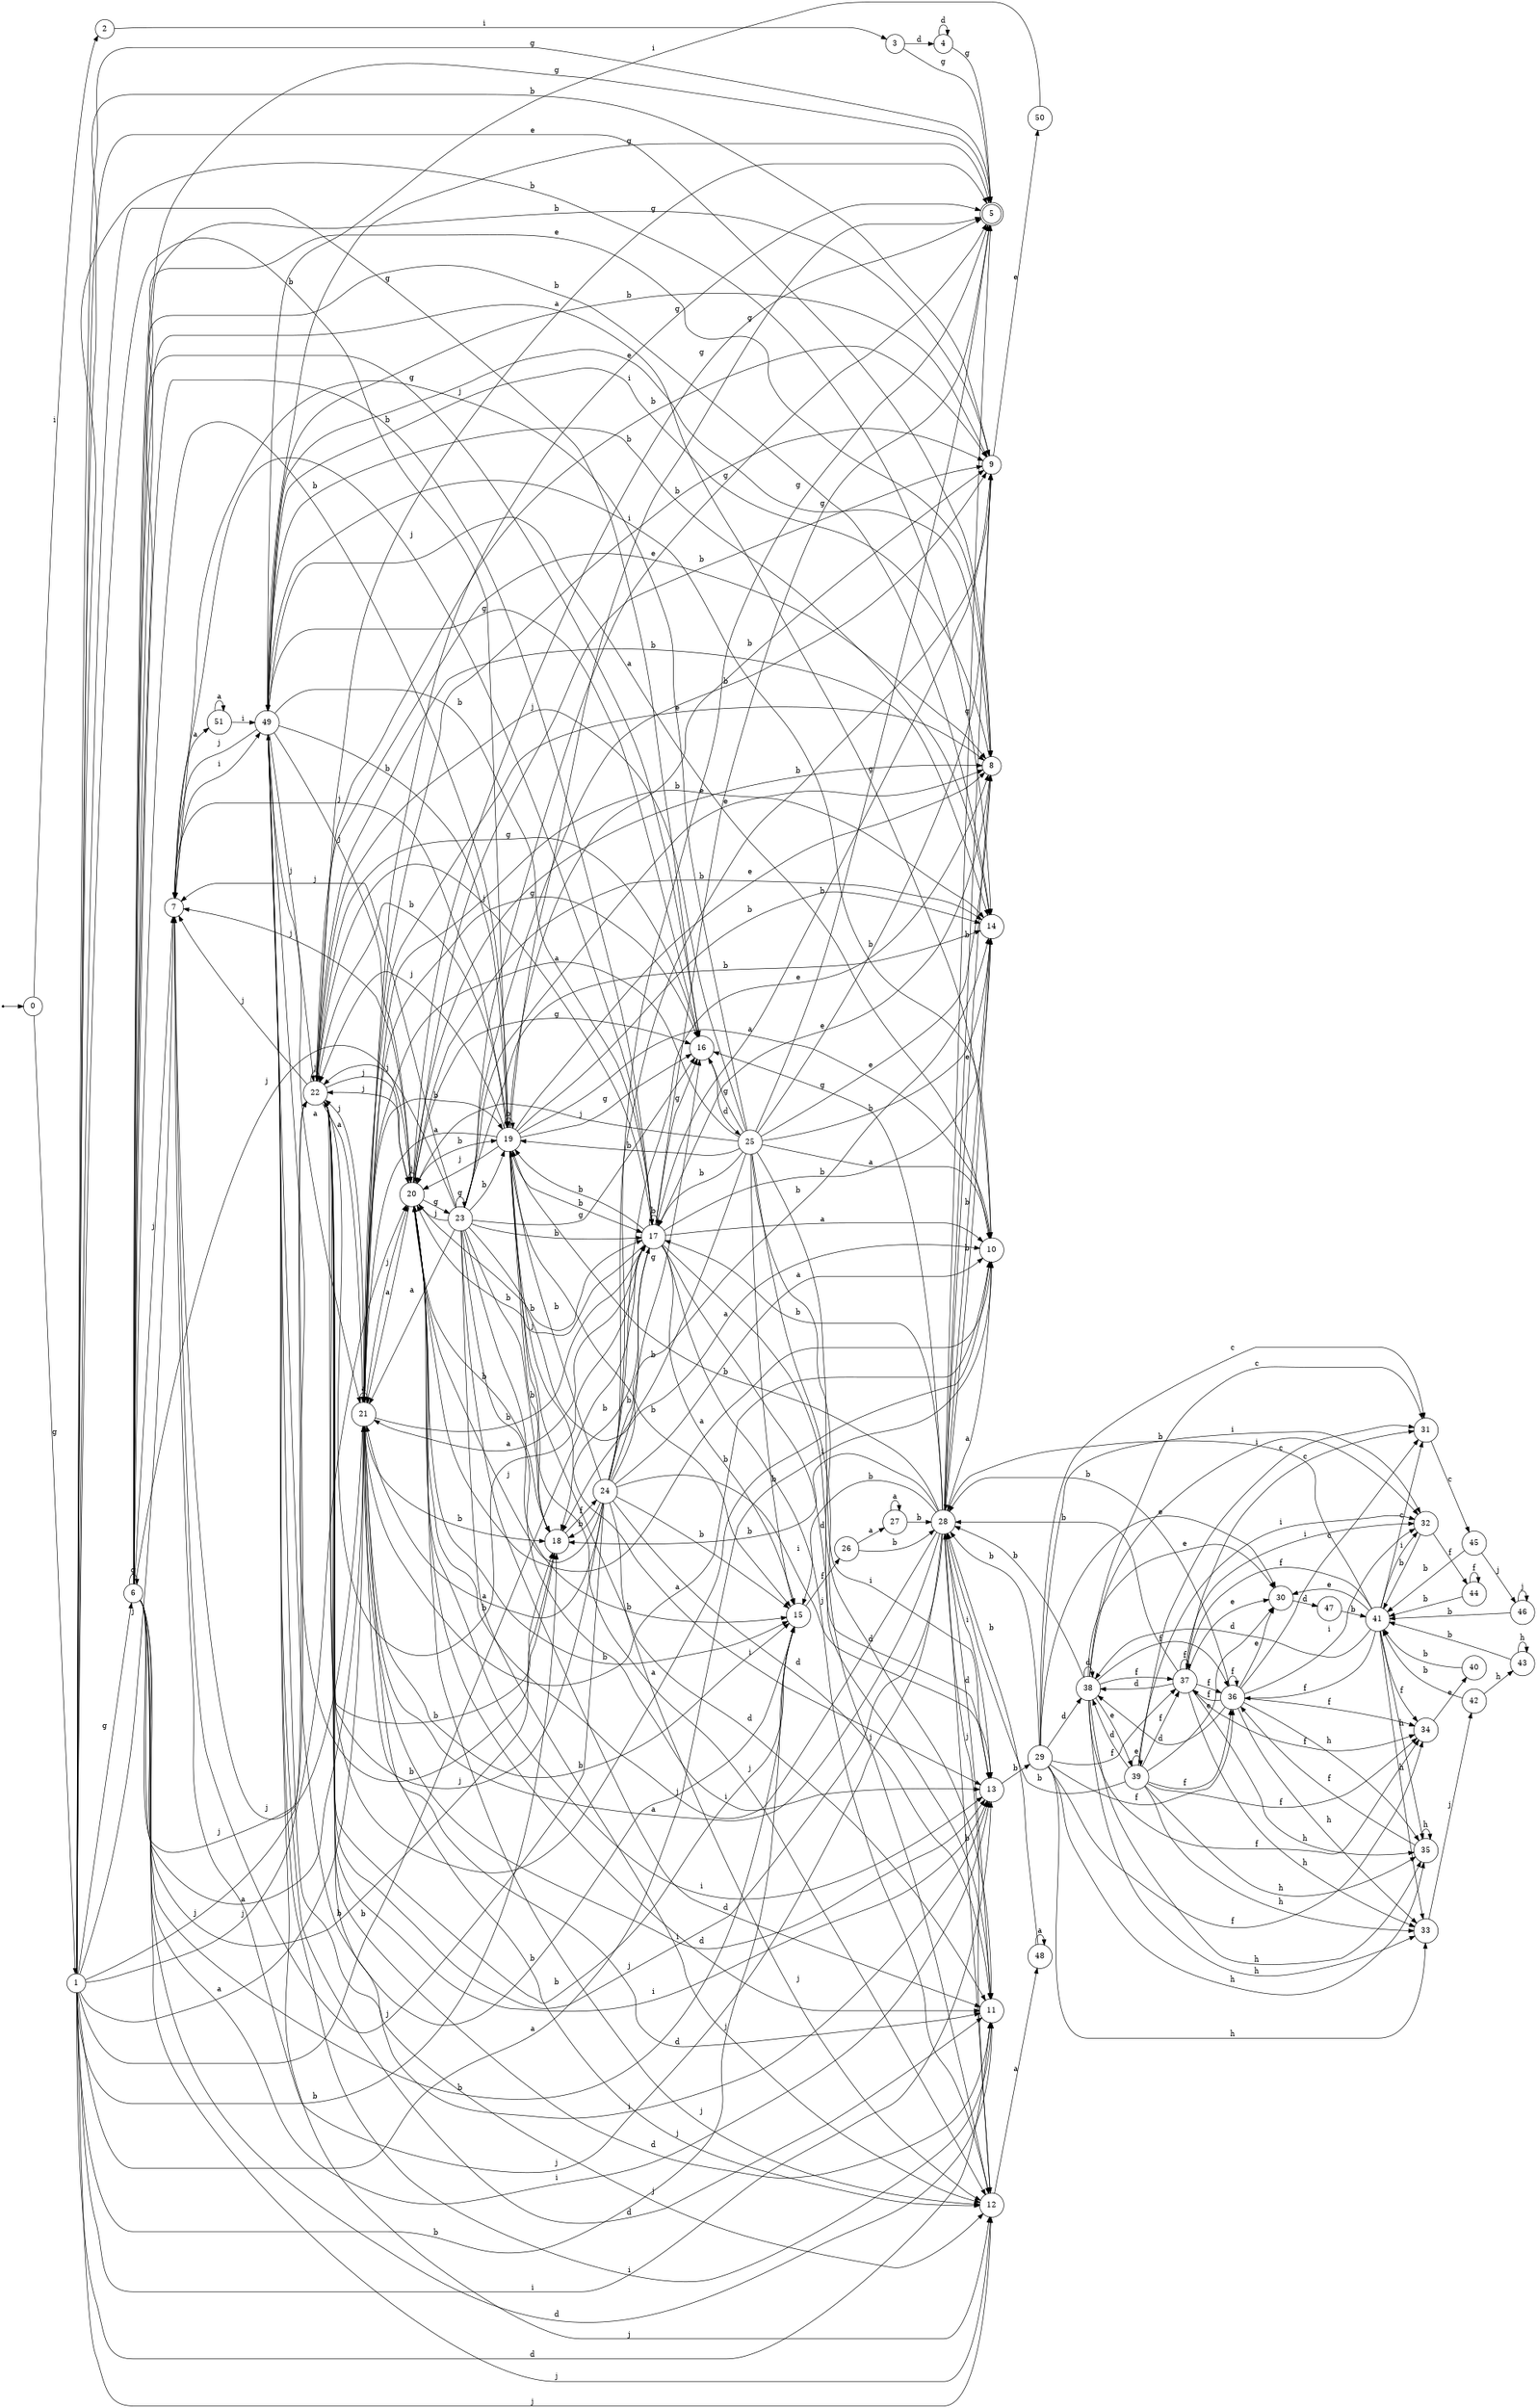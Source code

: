 digraph finite_state_machine {
rankdir=LR;
size="20,20";
node [shape = point]; "dummy0"
node [shape = circle]; "0";
"dummy0" -> "0";
node [shape = circle]; "1";
node [shape = circle]; "2";
node [shape = circle]; "3";
node [shape = circle]; "4";
node [shape = doublecircle]; "5";node [shape = circle]; "6";
node [shape = circle]; "7";
node [shape = circle]; "8";
node [shape = circle]; "9";
node [shape = circle]; "10";
node [shape = circle]; "11";
node [shape = circle]; "12";
node [shape = circle]; "13";
node [shape = circle]; "14";
node [shape = circle]; "15";
node [shape = circle]; "16";
node [shape = circle]; "17";
node [shape = circle]; "18";
node [shape = circle]; "19";
node [shape = circle]; "20";
node [shape = circle]; "21";
node [shape = circle]; "22";
node [shape = circle]; "23";
node [shape = circle]; "24";
node [shape = circle]; "25";
node [shape = circle]; "26";
node [shape = circle]; "27";
node [shape = circle]; "28";
node [shape = circle]; "29";
node [shape = circle]; "30";
node [shape = circle]; "31";
node [shape = circle]; "32";
node [shape = circle]; "33";
node [shape = circle]; "34";
node [shape = circle]; "35";
node [shape = circle]; "36";
node [shape = circle]; "37";
node [shape = circle]; "38";
node [shape = circle]; "39";
node [shape = circle]; "40";
node [shape = circle]; "41";
node [shape = circle]; "42";
node [shape = circle]; "43";
node [shape = circle]; "44";
node [shape = circle]; "45";
node [shape = circle]; "46";
node [shape = circle]; "47";
node [shape = circle]; "48";
node [shape = circle]; "49";
node [shape = circle]; "50";
node [shape = circle]; "51";
"0" -> "1" [label = "g"];
 "0" -> "2" [label = "i"];
 "2" -> "3" [label = "i"];
 "3" -> "4" [label = "d"];
 "3" -> "5" [label = "g"];
 "4" -> "4" [label = "d"];
 "4" -> "5" [label = "g"];
 "1" -> "16" [label = "g"];
 "1" -> "5" [label = "g"];
 "1" -> "6" [label = "g"];
 "1" -> "12" [label = "j"];
 "1" -> "20" [label = "j"];
 "1" -> "22" [label = "j"];
 "1" -> "7" [label = "j"];
 "1" -> "8" [label = "e"];
 "1" -> "17" [label = "b"];
 "1" -> "18" [label = "b"];
 "1" -> "19" [label = "b"];
 "1" -> "9" [label = "b"];
 "1" -> "14" [label = "b"];
 "1" -> "15" [label = "b"];
 "1" -> "10" [label = "a"];
 "1" -> "21" [label = "a"];
 "1" -> "11" [label = "d"];
 "1" -> "13" [label = "i"];
 "22" -> "12" [label = "j"];
 "22" -> "20" [label = "j"];
 "22" -> "22" [label = "j"];
 "22" -> "7" [label = "j"];
 "22" -> "8" [label = "e"];
 "22" -> "17" [label = "b"];
 "22" -> "18" [label = "b"];
 "22" -> "19" [label = "b"];
 "22" -> "9" [label = "b"];
 "22" -> "14" [label = "b"];
 "22" -> "15" [label = "b"];
 "22" -> "10" [label = "a"];
 "22" -> "21" [label = "a"];
 "22" -> "11" [label = "d"];
 "22" -> "13" [label = "i"];
 "22" -> "16" [label = "g"];
 "22" -> "5" [label = "g"];
 "21" -> "10" [label = "a"];
 "21" -> "21" [label = "a"];
 "21" -> "12" [label = "j"];
 "21" -> "20" [label = "j"];
 "21" -> "22" [label = "j"];
 "21" -> "7" [label = "j"];
 "21" -> "8" [label = "e"];
 "21" -> "17" [label = "b"];
 "21" -> "18" [label = "b"];
 "21" -> "19" [label = "b"];
 "21" -> "9" [label = "b"];
 "21" -> "14" [label = "b"];
 "21" -> "15" [label = "b"];
 "21" -> "11" [label = "d"];
 "21" -> "13" [label = "i"];
 "21" -> "16" [label = "g"];
 "21" -> "5" [label = "g"];
 "20" -> "20" [label = "j"];
 "20" -> "12" [label = "j"];
 "20" -> "22" [label = "j"];
 "20" -> "7" [label = "j"];
 "20" -> "16" [label = "g"];
 "20" -> "5" [label = "g"];
 "20" -> "23" [label = "g"];
 "20" -> "8" [label = "e"];
 "20" -> "17" [label = "b"];
 "20" -> "18" [label = "b"];
 "20" -> "19" [label = "b"];
 "20" -> "9" [label = "b"];
 "20" -> "14" [label = "b"];
 "20" -> "15" [label = "b"];
 "20" -> "10" [label = "a"];
 "20" -> "21" [label = "a"];
 "20" -> "11" [label = "d"];
 "20" -> "13" [label = "i"];
 "23" -> "16" [label = "g"];
 "23" -> "5" [label = "g"];
 "23" -> "23" [label = "g"];
 "23" -> "20" [label = "j"];
 "23" -> "12" [label = "j"];
 "23" -> "22" [label = "j"];
 "23" -> "7" [label = "j"];
 "23" -> "8" [label = "e"];
 "23" -> "17" [label = "b"];
 "23" -> "18" [label = "b"];
 "23" -> "19" [label = "b"];
 "23" -> "9" [label = "b"];
 "23" -> "14" [label = "b"];
 "23" -> "15" [label = "b"];
 "23" -> "10" [label = "a"];
 "23" -> "21" [label = "a"];
 "23" -> "11" [label = "d"];
 "23" -> "13" [label = "i"];
 "19" -> "17" [label = "b"];
 "19" -> "18" [label = "b"];
 "19" -> "19" [label = "b"];
 "19" -> "9" [label = "b"];
 "19" -> "14" [label = "b"];
 "19" -> "15" [label = "b"];
 "19" -> "12" [label = "j"];
 "19" -> "20" [label = "j"];
 "19" -> "22" [label = "j"];
 "19" -> "7" [label = "j"];
 "19" -> "8" [label = "e"];
 "19" -> "10" [label = "a"];
 "19" -> "21" [label = "a"];
 "19" -> "11" [label = "d"];
 "19" -> "13" [label = "i"];
 "19" -> "16" [label = "g"];
 "19" -> "5" [label = "g"];
 "18" -> "24" [label = "f"];
 "24" -> "17" [label = "b"];
 "24" -> "18" [label = "b"];
 "24" -> "19" [label = "b"];
 "24" -> "9" [label = "b"];
 "24" -> "14" [label = "b"];
 "24" -> "15" [label = "b"];
 "24" -> "12" [label = "j"];
 "24" -> "20" [label = "j"];
 "24" -> "22" [label = "j"];
 "24" -> "7" [label = "j"];
 "24" -> "8" [label = "e"];
 "24" -> "10" [label = "a"];
 "24" -> "21" [label = "a"];
 "24" -> "11" [label = "d"];
 "24" -> "13" [label = "i"];
 "24" -> "16" [label = "g"];
 "24" -> "5" [label = "g"];
 "17" -> "17" [label = "b"];
 "17" -> "18" [label = "b"];
 "17" -> "19" [label = "b"];
 "17" -> "9" [label = "b"];
 "17" -> "14" [label = "b"];
 "17" -> "15" [label = "b"];
 "17" -> "12" [label = "j"];
 "17" -> "20" [label = "j"];
 "17" -> "22" [label = "j"];
 "17" -> "7" [label = "j"];
 "17" -> "8" [label = "e"];
 "17" -> "10" [label = "a"];
 "17" -> "21" [label = "a"];
 "17" -> "11" [label = "d"];
 "17" -> "13" [label = "i"];
 "17" -> "16" [label = "g"];
 "17" -> "5" [label = "g"];
 "16" -> "25" [label = "d"];
 "25" -> "16" [label = "g"];
 "25" -> "5" [label = "g"];
 "25" -> "12" [label = "j"];
 "25" -> "20" [label = "j"];
 "25" -> "22" [label = "j"];
 "25" -> "7" [label = "j"];
 "25" -> "8" [label = "e"];
 "25" -> "17" [label = "b"];
 "25" -> "18" [label = "b"];
 "25" -> "19" [label = "b"];
 "25" -> "9" [label = "b"];
 "25" -> "14" [label = "b"];
 "25" -> "15" [label = "b"];
 "25" -> "10" [label = "a"];
 "25" -> "21" [label = "a"];
 "25" -> "11" [label = "d"];
 "25" -> "13" [label = "i"];
 "15" -> "26" [label = "f"];
 "26" -> "27" [label = "a"];
 "26" -> "28" [label = "b"];
 "28" -> "12" [label = "j"];
 "28" -> "20" [label = "j"];
 "28" -> "22" [label = "j"];
 "28" -> "7" [label = "j"];
 "28" -> "13" [label = "i"];
 "28" -> "17" [label = "b"];
 "28" -> "18" [label = "b"];
 "28" -> "19" [label = "b"];
 "28" -> "9" [label = "b"];
 "28" -> "14" [label = "b"];
 "28" -> "15" [label = "b"];
 "28" -> "8" [label = "e"];
 "28" -> "10" [label = "a"];
 "28" -> "21" [label = "a"];
 "28" -> "11" [label = "d"];
 "28" -> "16" [label = "g"];
 "28" -> "5" [label = "g"];
 "27" -> "27" [label = "a"];
 "27" -> "28" [label = "b"];
 "14" -> "28" [label = "b"];
 "13" -> "29" [label = "b"];
 "29" -> "30" [label = "e"];
 "29" -> "31" [label = "c"];
 "29" -> "32" [label = "i"];
 "29" -> "33" [label = "h"];
 "29" -> "35" [label = "h"];
 "29" -> "34" [label = "f"];
 "29" -> "36" [label = "f"];
 "29" -> "37" [label = "f"];
 "29" -> "38" [label = "d"];
 "29" -> "28" [label = "b"];
 "38" -> "38" [label = "d"];
 "38" -> "30" [label = "e"];
 "38" -> "39" [label = "e"];
 "38" -> "31" [label = "c"];
 "38" -> "32" [label = "i"];
 "38" -> "33" [label = "h"];
 "38" -> "35" [label = "h"];
 "38" -> "34" [label = "f"];
 "38" -> "36" [label = "f"];
 "38" -> "37" [label = "f"];
 "38" -> "28" [label = "b"];
 "39" -> "30" [label = "e"];
 "39" -> "39" [label = "e"];
 "39" -> "38" [label = "d"];
 "39" -> "31" [label = "c"];
 "39" -> "32" [label = "i"];
 "39" -> "33" [label = "h"];
 "39" -> "35" [label = "h"];
 "39" -> "34" [label = "f"];
 "39" -> "36" [label = "f"];
 "39" -> "37" [label = "f"];
 "39" -> "28" [label = "b"];
 "37" -> "34" [label = "f"];
 "37" -> "36" [label = "f"];
 "37" -> "37" [label = "f"];
 "37" -> "30" [label = "e"];
 "37" -> "31" [label = "c"];
 "37" -> "32" [label = "i"];
 "37" -> "33" [label = "h"];
 "37" -> "35" [label = "h"];
 "37" -> "38" [label = "d"];
 "37" -> "28" [label = "b"];
 "36" -> "34" [label = "f"];
 "36" -> "36" [label = "f"];
 "36" -> "37" [label = "f"];
 "36" -> "33" [label = "h"];
 "36" -> "35" [label = "h"];
 "36" -> "30" [label = "e"];
 "36" -> "31" [label = "c"];
 "36" -> "32" [label = "i"];
 "36" -> "38" [label = "d"];
 "36" -> "28" [label = "b"];
 "35" -> "35" [label = "h"];
 "35" -> "36" [label = "f"];
 "34" -> "40" [label = "e"];
 "40" -> "41" [label = "b"];
 "41" -> "30" [label = "e"];
 "41" -> "31" [label = "c"];
 "41" -> "32" [label = "i"];
 "41" -> "33" [label = "h"];
 "41" -> "35" [label = "h"];
 "41" -> "34" [label = "f"];
 "41" -> "36" [label = "f"];
 "41" -> "37" [label = "f"];
 "41" -> "38" [label = "d"];
 "41" -> "28" [label = "b"];
 "33" -> "42" [label = "j"];
 "42" -> "43" [label = "h"];
 "42" -> "41" [label = "b"];
 "43" -> "43" [label = "h"];
 "43" -> "41" [label = "b"];
 "32" -> "44" [label = "f"];
 "32" -> "41" [label = "b"];
 "44" -> "44" [label = "f"];
 "44" -> "41" [label = "b"];
 "31" -> "45" [label = "c"];
 "45" -> "46" [label = "j"];
 "45" -> "41" [label = "b"];
 "46" -> "46" [label = "j"];
 "46" -> "41" [label = "b"];
 "30" -> "47" [label = "d"];
 "47" -> "41" [label = "b"];
 "12" -> "48" [label = "a"];
 "12" -> "28" [label = "b"];
 "48" -> "48" [label = "a"];
 "48" -> "28" [label = "b"];
 "11" -> "49" [label = "i"];
 "49" -> "12" [label = "j"];
 "49" -> "20" [label = "j"];
 "49" -> "22" [label = "j"];
 "49" -> "7" [label = "j"];
 "49" -> "8" [label = "e"];
 "49" -> "17" [label = "b"];
 "49" -> "18" [label = "b"];
 "49" -> "19" [label = "b"];
 "49" -> "9" [label = "b"];
 "49" -> "14" [label = "b"];
 "49" -> "15" [label = "b"];
 "49" -> "10" [label = "a"];
 "49" -> "21" [label = "a"];
 "49" -> "11" [label = "d"];
 "49" -> "13" [label = "i"];
 "49" -> "16" [label = "g"];
 "49" -> "5" [label = "g"];
 "10" -> "49" [label = "i"];
 "9" -> "50" [label = "e"];
 "50" -> "49" [label = "i"];
 "8" -> "49" [label = "i"];
 "7" -> "51" [label = "a"];
 "7" -> "49" [label = "i"];
 "51" -> "51" [label = "a"];
 "51" -> "49" [label = "i"];
 "6" -> "16" [label = "g"];
 "6" -> "5" [label = "g"];
 "6" -> "6" [label = "g"];
 "6" -> "12" [label = "j"];
 "6" -> "20" [label = "j"];
 "6" -> "22" [label = "j"];
 "6" -> "7" [label = "j"];
 "6" -> "8" [label = "e"];
 "6" -> "17" [label = "b"];
 "6" -> "18" [label = "b"];
 "6" -> "19" [label = "b"];
 "6" -> "9" [label = "b"];
 "6" -> "14" [label = "b"];
 "6" -> "15" [label = "b"];
 "6" -> "10" [label = "a"];
 "6" -> "21" [label = "a"];
 "6" -> "11" [label = "d"];
 "6" -> "13" [label = "i"];
 }
